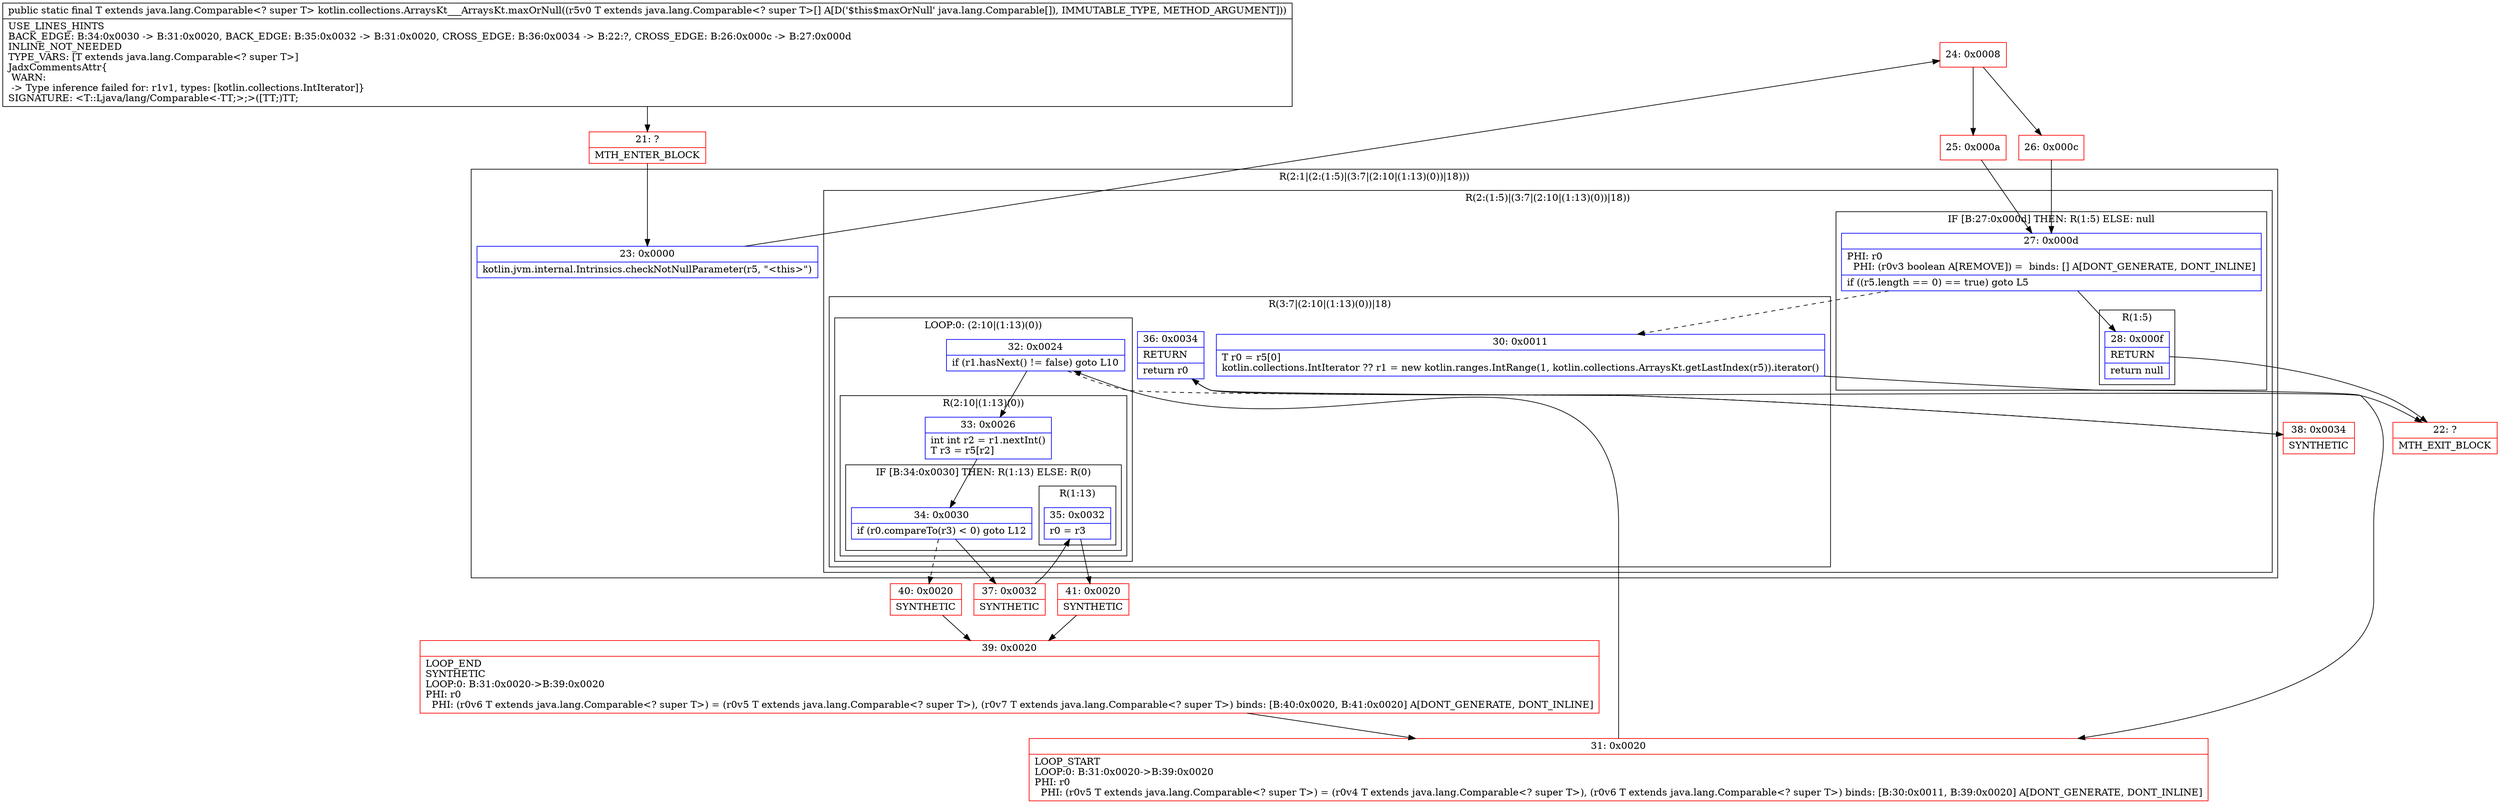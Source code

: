 digraph "CFG forkotlin.collections.ArraysKt___ArraysKt.maxOrNull([Ljava\/lang\/Comparable;)Ljava\/lang\/Comparable;" {
subgraph cluster_Region_418305120 {
label = "R(2:1|(2:(1:5)|(3:7|(2:10|(1:13)(0))|18)))";
node [shape=record,color=blue];
Node_23 [shape=record,label="{23\:\ 0x0000|kotlin.jvm.internal.Intrinsics.checkNotNullParameter(r5, \"\<this\>\")\l}"];
subgraph cluster_Region_1478048246 {
label = "R(2:(1:5)|(3:7|(2:10|(1:13)(0))|18))";
node [shape=record,color=blue];
subgraph cluster_IfRegion_2062891771 {
label = "IF [B:27:0x000d] THEN: R(1:5) ELSE: null";
node [shape=record,color=blue];
Node_27 [shape=record,label="{27\:\ 0x000d|PHI: r0 \l  PHI: (r0v3 boolean A[REMOVE]) =  binds: [] A[DONT_GENERATE, DONT_INLINE]\l|if ((r5.length == 0) == true) goto L5\l}"];
subgraph cluster_Region_1005380225 {
label = "R(1:5)";
node [shape=record,color=blue];
Node_28 [shape=record,label="{28\:\ 0x000f|RETURN\l|return null\l}"];
}
}
subgraph cluster_Region_44773559 {
label = "R(3:7|(2:10|(1:13)(0))|18)";
node [shape=record,color=blue];
Node_30 [shape=record,label="{30\:\ 0x0011|T r0 = r5[0]\lkotlin.collections.IntIterator ?? r1 = new kotlin.ranges.IntRange(1, kotlin.collections.ArraysKt.getLastIndex(r5)).iterator()\l}"];
subgraph cluster_LoopRegion_2041257186 {
label = "LOOP:0: (2:10|(1:13)(0))";
node [shape=record,color=blue];
Node_32 [shape=record,label="{32\:\ 0x0024|if (r1.hasNext() != false) goto L10\l}"];
subgraph cluster_Region_585016808 {
label = "R(2:10|(1:13)(0))";
node [shape=record,color=blue];
Node_33 [shape=record,label="{33\:\ 0x0026|int int r2 = r1.nextInt()\lT r3 = r5[r2]\l}"];
subgraph cluster_IfRegion_1232340063 {
label = "IF [B:34:0x0030] THEN: R(1:13) ELSE: R(0)";
node [shape=record,color=blue];
Node_34 [shape=record,label="{34\:\ 0x0030|if (r0.compareTo(r3) \< 0) goto L12\l}"];
subgraph cluster_Region_1446501539 {
label = "R(1:13)";
node [shape=record,color=blue];
Node_35 [shape=record,label="{35\:\ 0x0032|r0 = r3\l}"];
}
subgraph cluster_Region_1431272520 {
label = "R(0)";
node [shape=record,color=blue];
}
}
}
}
Node_36 [shape=record,label="{36\:\ 0x0034|RETURN\l|return r0\l}"];
}
}
}
Node_21 [shape=record,color=red,label="{21\:\ ?|MTH_ENTER_BLOCK\l}"];
Node_24 [shape=record,color=red,label="{24\:\ 0x0008}"];
Node_25 [shape=record,color=red,label="{25\:\ 0x000a}"];
Node_22 [shape=record,color=red,label="{22\:\ ?|MTH_EXIT_BLOCK\l}"];
Node_31 [shape=record,color=red,label="{31\:\ 0x0020|LOOP_START\lLOOP:0: B:31:0x0020\-\>B:39:0x0020\lPHI: r0 \l  PHI: (r0v5 T extends java.lang.Comparable\<? super T\>) = (r0v4 T extends java.lang.Comparable\<? super T\>), (r0v6 T extends java.lang.Comparable\<? super T\>) binds: [B:30:0x0011, B:39:0x0020] A[DONT_GENERATE, DONT_INLINE]\l}"];
Node_37 [shape=record,color=red,label="{37\:\ 0x0032|SYNTHETIC\l}"];
Node_41 [shape=record,color=red,label="{41\:\ 0x0020|SYNTHETIC\l}"];
Node_39 [shape=record,color=red,label="{39\:\ 0x0020|LOOP_END\lSYNTHETIC\lLOOP:0: B:31:0x0020\-\>B:39:0x0020\lPHI: r0 \l  PHI: (r0v6 T extends java.lang.Comparable\<? super T\>) = (r0v5 T extends java.lang.Comparable\<? super T\>), (r0v7 T extends java.lang.Comparable\<? super T\>) binds: [B:40:0x0020, B:41:0x0020] A[DONT_GENERATE, DONT_INLINE]\l}"];
Node_40 [shape=record,color=red,label="{40\:\ 0x0020|SYNTHETIC\l}"];
Node_38 [shape=record,color=red,label="{38\:\ 0x0034|SYNTHETIC\l}"];
Node_26 [shape=record,color=red,label="{26\:\ 0x000c}"];
MethodNode[shape=record,label="{public static final T extends java.lang.Comparable\<? super T\> kotlin.collections.ArraysKt___ArraysKt.maxOrNull((r5v0 T extends java.lang.Comparable\<? super T\>[] A[D('$this$maxOrNull' java.lang.Comparable[]), IMMUTABLE_TYPE, METHOD_ARGUMENT]))  | USE_LINES_HINTS\lBACK_EDGE: B:34:0x0030 \-\> B:31:0x0020, BACK_EDGE: B:35:0x0032 \-\> B:31:0x0020, CROSS_EDGE: B:36:0x0034 \-\> B:22:?, CROSS_EDGE: B:26:0x000c \-\> B:27:0x000d\lINLINE_NOT_NEEDED\lTYPE_VARS: [T extends java.lang.Comparable\<? super T\>]\lJadxCommentsAttr\{\l WARN: \l \-\> Type inference failed for: r1v1, types: [kotlin.collections.IntIterator]\}\lSIGNATURE: \<T::Ljava\/lang\/Comparable\<\-TT;\>;\>([TT;)TT;\l}"];
MethodNode -> Node_21;Node_23 -> Node_24;
Node_27 -> Node_28;
Node_27 -> Node_30[style=dashed];
Node_28 -> Node_22;
Node_30 -> Node_31;
Node_32 -> Node_33;
Node_32 -> Node_38[style=dashed];
Node_33 -> Node_34;
Node_34 -> Node_37;
Node_34 -> Node_40[style=dashed];
Node_35 -> Node_41;
Node_36 -> Node_22;
Node_21 -> Node_23;
Node_24 -> Node_25;
Node_24 -> Node_26;
Node_25 -> Node_27;
Node_31 -> Node_32;
Node_37 -> Node_35;
Node_41 -> Node_39;
Node_39 -> Node_31;
Node_40 -> Node_39;
Node_38 -> Node_36;
Node_26 -> Node_27;
}

